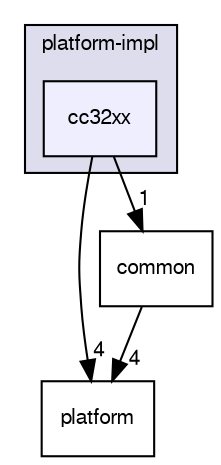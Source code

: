 digraph "/var/lib/jenkins/workspace/kaa_stable/client/client-multi/client-c/src/kaa/platform-impl/cc32xx" {
  bgcolor=transparent;
  compound=true
  node [ fontsize="10", fontname="FreeSans"];
  edge [ labelfontsize="10", labelfontname="FreeSans"];
  subgraph clusterdir_ac945a678f77578aa2e77d1814e34588 {
    graph [ bgcolor="#ddddee", pencolor="black", label="platform-impl" fontname="FreeSans", fontsize="10", URL="dir_ac945a678f77578aa2e77d1814e34588.html"]
  dir_eaf508f6220077398b868e0893e13da8 [shape=box, label="cc32xx", style="filled", fillcolor="#eeeeff", pencolor="black", URL="dir_eaf508f6220077398b868e0893e13da8.html"];
  }
  dir_e23d472d76342075ad9c73af932db45b [shape=box label="platform" URL="dir_e23d472d76342075ad9c73af932db45b.html"];
  dir_c1a062d963d328577fd7771bace96c24 [shape=box label="common" URL="dir_c1a062d963d328577fd7771bace96c24.html"];
  dir_eaf508f6220077398b868e0893e13da8->dir_e23d472d76342075ad9c73af932db45b [headlabel="4", labeldistance=1.5 headhref="dir_000018_000012.html"];
  dir_eaf508f6220077398b868e0893e13da8->dir_c1a062d963d328577fd7771bace96c24 [headlabel="1", labeldistance=1.5 headhref="dir_000018_000019.html"];
  dir_c1a062d963d328577fd7771bace96c24->dir_e23d472d76342075ad9c73af932db45b [headlabel="4", labeldistance=1.5 headhref="dir_000019_000012.html"];
}
